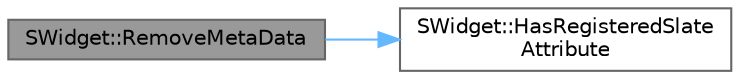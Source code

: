 digraph "SWidget::RemoveMetaData"
{
 // INTERACTIVE_SVG=YES
 // LATEX_PDF_SIZE
  bgcolor="transparent";
  edge [fontname=Helvetica,fontsize=10,labelfontname=Helvetica,labelfontsize=10];
  node [fontname=Helvetica,fontsize=10,shape=box,height=0.2,width=0.4];
  rankdir="LR";
  Node1 [id="Node000001",label="SWidget::RemoveMetaData",height=0.2,width=0.4,color="gray40", fillcolor="grey60", style="filled", fontcolor="black",tooltip="Remove metadata to this widget."];
  Node1 -> Node2 [id="edge1_Node000001_Node000002",color="steelblue1",style="solid",tooltip=" "];
  Node2 [id="Node000002",label="SWidget::HasRegisteredSlate\lAttribute",height=0.2,width=0.4,color="grey40", fillcolor="white", style="filled",URL="$dd/de2/classSWidget.html#a8170315391936bd1aca3f4c3be74492d",tooltip=" "];
}
